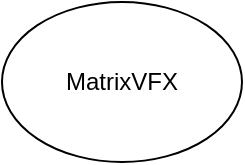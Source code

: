 <mxfile version="12.2.4" pages="1"><diagram id="2mokK45-IgaWXxlfKOcr" name="第 1 页"><mxGraphModel dx="2166" dy="591" grid="1" gridSize="10" guides="1" tooltips="1" connect="1" arrows="1" fold="1" page="1" pageScale="1" pageWidth="827" pageHeight="1169" math="0" shadow="0"><root><mxCell id="0"/><mxCell id="1" parent="0"/><mxCell id="2" value="MatrixVFX" style="ellipse;whiteSpace=wrap;html=1;" parent="1" vertex="1"><mxGeometry x="340" y="320" width="120" height="80" as="geometry"/></mxCell></root></mxGraphModel></diagram></mxfile>